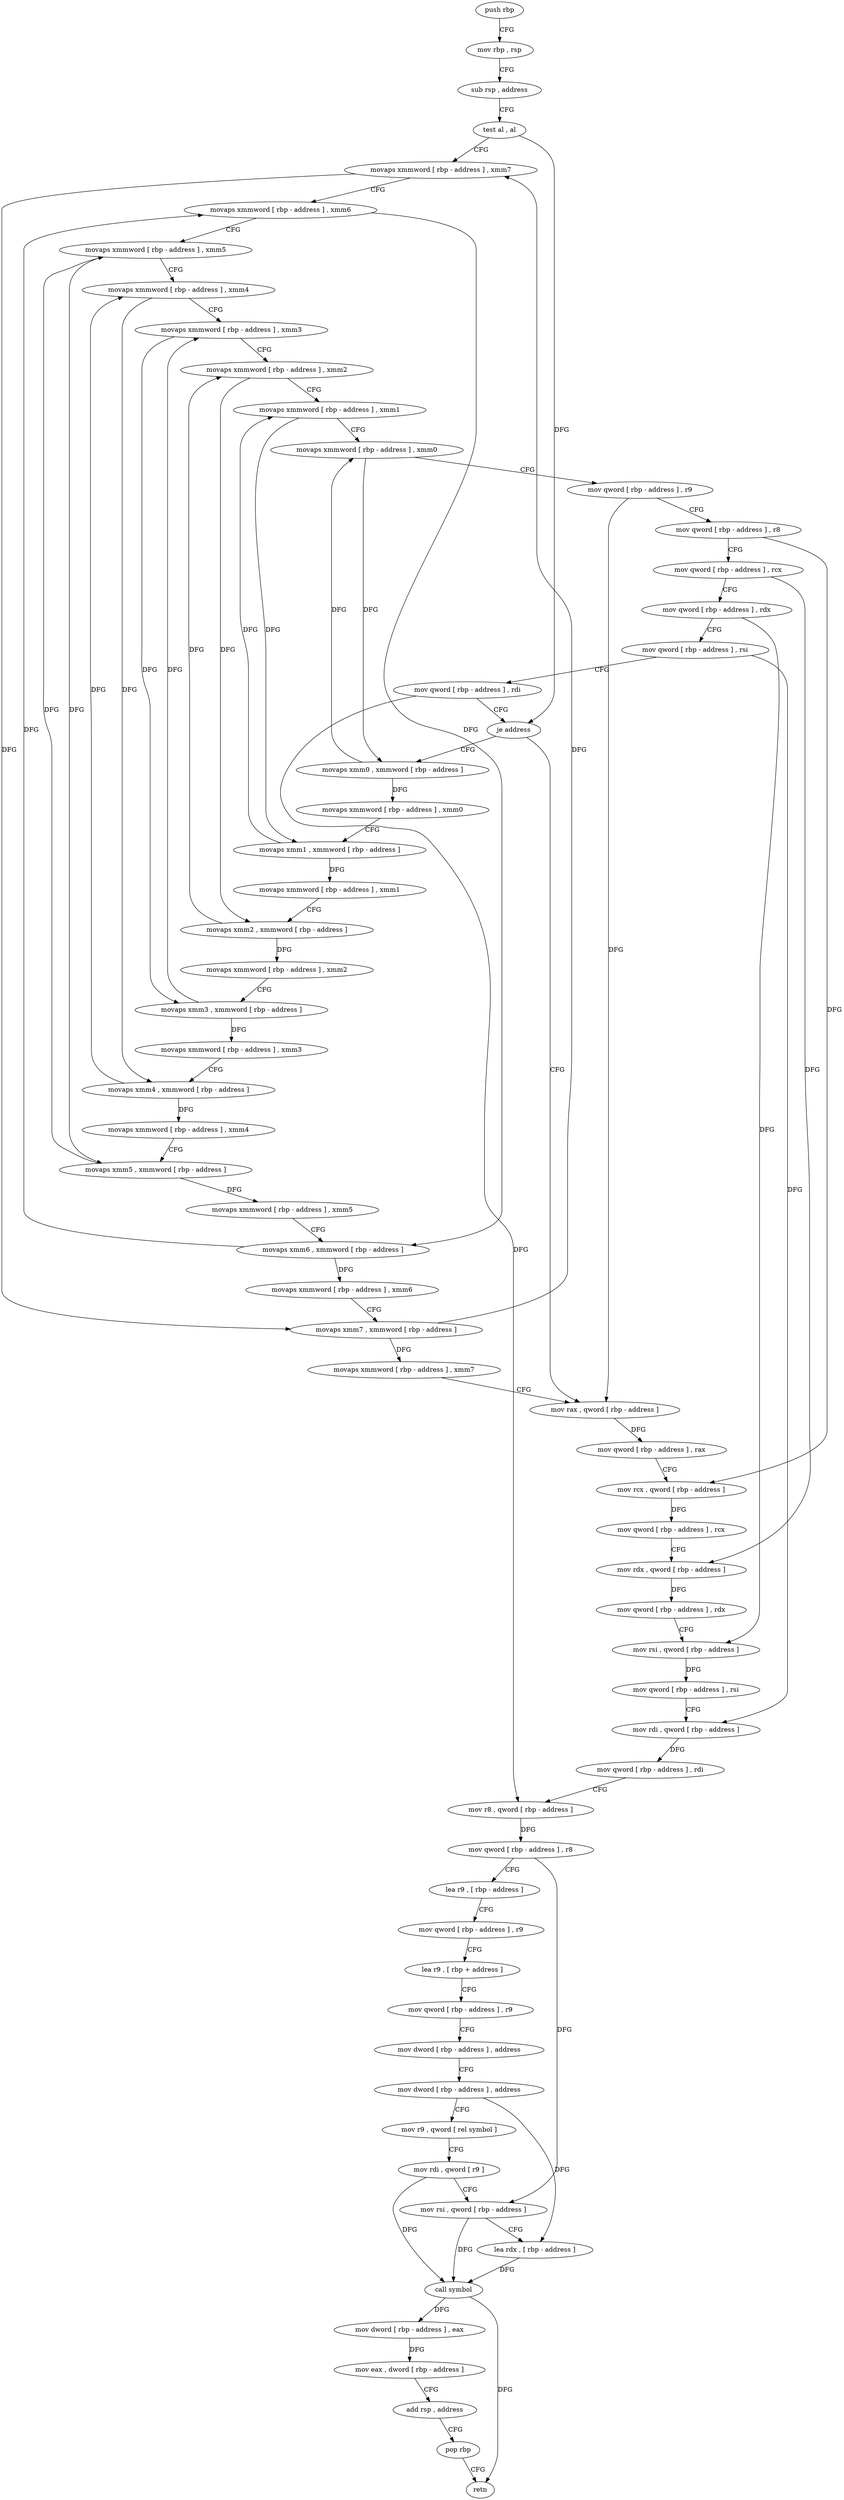 digraph "func" {
"4360480" [label = "push rbp" ]
"4360481" [label = "mov rbp , rsp" ]
"4360484" [label = "sub rsp , address" ]
"4360491" [label = "test al , al" ]
"4360493" [label = "movaps xmmword [ rbp - address ] , xmm7" ]
"4360500" [label = "movaps xmmword [ rbp - address ] , xmm6" ]
"4360507" [label = "movaps xmmword [ rbp - address ] , xmm5" ]
"4360514" [label = "movaps xmmword [ rbp - address ] , xmm4" ]
"4360521" [label = "movaps xmmword [ rbp - address ] , xmm3" ]
"4360528" [label = "movaps xmmword [ rbp - address ] , xmm2" ]
"4360535" [label = "movaps xmmword [ rbp - address ] , xmm1" ]
"4360542" [label = "movaps xmmword [ rbp - address ] , xmm0" ]
"4360549" [label = "mov qword [ rbp - address ] , r9" ]
"4360556" [label = "mov qword [ rbp - address ] , r8" ]
"4360563" [label = "mov qword [ rbp - address ] , rcx" ]
"4360570" [label = "mov qword [ rbp - address ] , rdx" ]
"4360577" [label = "mov qword [ rbp - address ] , rsi" ]
"4360584" [label = "mov qword [ rbp - address ] , rdi" ]
"4360591" [label = "je address" ]
"4360694" [label = "mov rax , qword [ rbp - address ]" ]
"4360597" [label = "movaps xmm0 , xmmword [ rbp - address ]" ]
"4360701" [label = "mov qword [ rbp - address ] , rax" ]
"4360708" [label = "mov rcx , qword [ rbp - address ]" ]
"4360715" [label = "mov qword [ rbp - address ] , rcx" ]
"4360722" [label = "mov rdx , qword [ rbp - address ]" ]
"4360729" [label = "mov qword [ rbp - address ] , rdx" ]
"4360736" [label = "mov rsi , qword [ rbp - address ]" ]
"4360743" [label = "mov qword [ rbp - address ] , rsi" ]
"4360750" [label = "mov rdi , qword [ rbp - address ]" ]
"4360757" [label = "mov qword [ rbp - address ] , rdi" ]
"4360764" [label = "mov r8 , qword [ rbp - address ]" ]
"4360771" [label = "mov qword [ rbp - address ] , r8" ]
"4360775" [label = "lea r9 , [ rbp - address ]" ]
"4360782" [label = "mov qword [ rbp - address ] , r9" ]
"4360786" [label = "lea r9 , [ rbp + address ]" ]
"4360790" [label = "mov qword [ rbp - address ] , r9" ]
"4360794" [label = "mov dword [ rbp - address ] , address" ]
"4360801" [label = "mov dword [ rbp - address ] , address" ]
"4360808" [label = "mov r9 , qword [ rel symbol ]" ]
"4360815" [label = "mov rdi , qword [ r9 ]" ]
"4360818" [label = "mov rsi , qword [ rbp - address ]" ]
"4360822" [label = "lea rdx , [ rbp - address ]" ]
"4360826" [label = "call symbol" ]
"4360831" [label = "mov dword [ rbp - address ] , eax" ]
"4360834" [label = "mov eax , dword [ rbp - address ]" ]
"4360837" [label = "add rsp , address" ]
"4360844" [label = "pop rbp" ]
"4360845" [label = "retn" ]
"4360604" [label = "movaps xmmword [ rbp - address ] , xmm0" ]
"4360611" [label = "movaps xmm1 , xmmword [ rbp - address ]" ]
"4360618" [label = "movaps xmmword [ rbp - address ] , xmm1" ]
"4360625" [label = "movaps xmm2 , xmmword [ rbp - address ]" ]
"4360632" [label = "movaps xmmword [ rbp - address ] , xmm2" ]
"4360639" [label = "movaps xmm3 , xmmword [ rbp - address ]" ]
"4360646" [label = "movaps xmmword [ rbp - address ] , xmm3" ]
"4360650" [label = "movaps xmm4 , xmmword [ rbp - address ]" ]
"4360657" [label = "movaps xmmword [ rbp - address ] , xmm4" ]
"4360661" [label = "movaps xmm5 , xmmword [ rbp - address ]" ]
"4360668" [label = "movaps xmmword [ rbp - address ] , xmm5" ]
"4360672" [label = "movaps xmm6 , xmmword [ rbp - address ]" ]
"4360679" [label = "movaps xmmword [ rbp - address ] , xmm6" ]
"4360683" [label = "movaps xmm7 , xmmword [ rbp - address ]" ]
"4360690" [label = "movaps xmmword [ rbp - address ] , xmm7" ]
"4360480" -> "4360481" [ label = "CFG" ]
"4360481" -> "4360484" [ label = "CFG" ]
"4360484" -> "4360491" [ label = "CFG" ]
"4360491" -> "4360493" [ label = "CFG" ]
"4360491" -> "4360591" [ label = "DFG" ]
"4360493" -> "4360500" [ label = "CFG" ]
"4360493" -> "4360683" [ label = "DFG" ]
"4360500" -> "4360507" [ label = "CFG" ]
"4360500" -> "4360672" [ label = "DFG" ]
"4360507" -> "4360514" [ label = "CFG" ]
"4360507" -> "4360661" [ label = "DFG" ]
"4360514" -> "4360521" [ label = "CFG" ]
"4360514" -> "4360650" [ label = "DFG" ]
"4360521" -> "4360528" [ label = "CFG" ]
"4360521" -> "4360639" [ label = "DFG" ]
"4360528" -> "4360535" [ label = "CFG" ]
"4360528" -> "4360625" [ label = "DFG" ]
"4360535" -> "4360542" [ label = "CFG" ]
"4360535" -> "4360611" [ label = "DFG" ]
"4360542" -> "4360549" [ label = "CFG" ]
"4360542" -> "4360597" [ label = "DFG" ]
"4360549" -> "4360556" [ label = "CFG" ]
"4360549" -> "4360694" [ label = "DFG" ]
"4360556" -> "4360563" [ label = "CFG" ]
"4360556" -> "4360708" [ label = "DFG" ]
"4360563" -> "4360570" [ label = "CFG" ]
"4360563" -> "4360722" [ label = "DFG" ]
"4360570" -> "4360577" [ label = "CFG" ]
"4360570" -> "4360736" [ label = "DFG" ]
"4360577" -> "4360584" [ label = "CFG" ]
"4360577" -> "4360750" [ label = "DFG" ]
"4360584" -> "4360591" [ label = "CFG" ]
"4360584" -> "4360764" [ label = "DFG" ]
"4360591" -> "4360694" [ label = "CFG" ]
"4360591" -> "4360597" [ label = "CFG" ]
"4360694" -> "4360701" [ label = "DFG" ]
"4360597" -> "4360604" [ label = "DFG" ]
"4360597" -> "4360542" [ label = "DFG" ]
"4360701" -> "4360708" [ label = "CFG" ]
"4360708" -> "4360715" [ label = "DFG" ]
"4360715" -> "4360722" [ label = "CFG" ]
"4360722" -> "4360729" [ label = "DFG" ]
"4360729" -> "4360736" [ label = "CFG" ]
"4360736" -> "4360743" [ label = "DFG" ]
"4360743" -> "4360750" [ label = "CFG" ]
"4360750" -> "4360757" [ label = "DFG" ]
"4360757" -> "4360764" [ label = "CFG" ]
"4360764" -> "4360771" [ label = "DFG" ]
"4360771" -> "4360775" [ label = "CFG" ]
"4360771" -> "4360818" [ label = "DFG" ]
"4360775" -> "4360782" [ label = "CFG" ]
"4360782" -> "4360786" [ label = "CFG" ]
"4360786" -> "4360790" [ label = "CFG" ]
"4360790" -> "4360794" [ label = "CFG" ]
"4360794" -> "4360801" [ label = "CFG" ]
"4360801" -> "4360808" [ label = "CFG" ]
"4360801" -> "4360822" [ label = "DFG" ]
"4360808" -> "4360815" [ label = "CFG" ]
"4360815" -> "4360818" [ label = "CFG" ]
"4360815" -> "4360826" [ label = "DFG" ]
"4360818" -> "4360822" [ label = "CFG" ]
"4360818" -> "4360826" [ label = "DFG" ]
"4360822" -> "4360826" [ label = "DFG" ]
"4360826" -> "4360831" [ label = "DFG" ]
"4360826" -> "4360845" [ label = "DFG" ]
"4360831" -> "4360834" [ label = "DFG" ]
"4360834" -> "4360837" [ label = "CFG" ]
"4360837" -> "4360844" [ label = "CFG" ]
"4360844" -> "4360845" [ label = "CFG" ]
"4360604" -> "4360611" [ label = "CFG" ]
"4360611" -> "4360618" [ label = "DFG" ]
"4360611" -> "4360535" [ label = "DFG" ]
"4360618" -> "4360625" [ label = "CFG" ]
"4360625" -> "4360632" [ label = "DFG" ]
"4360625" -> "4360528" [ label = "DFG" ]
"4360632" -> "4360639" [ label = "CFG" ]
"4360639" -> "4360646" [ label = "DFG" ]
"4360639" -> "4360521" [ label = "DFG" ]
"4360646" -> "4360650" [ label = "CFG" ]
"4360650" -> "4360657" [ label = "DFG" ]
"4360650" -> "4360514" [ label = "DFG" ]
"4360657" -> "4360661" [ label = "CFG" ]
"4360661" -> "4360668" [ label = "DFG" ]
"4360661" -> "4360507" [ label = "DFG" ]
"4360668" -> "4360672" [ label = "CFG" ]
"4360672" -> "4360679" [ label = "DFG" ]
"4360672" -> "4360500" [ label = "DFG" ]
"4360679" -> "4360683" [ label = "CFG" ]
"4360683" -> "4360690" [ label = "DFG" ]
"4360683" -> "4360493" [ label = "DFG" ]
"4360690" -> "4360694" [ label = "CFG" ]
}

